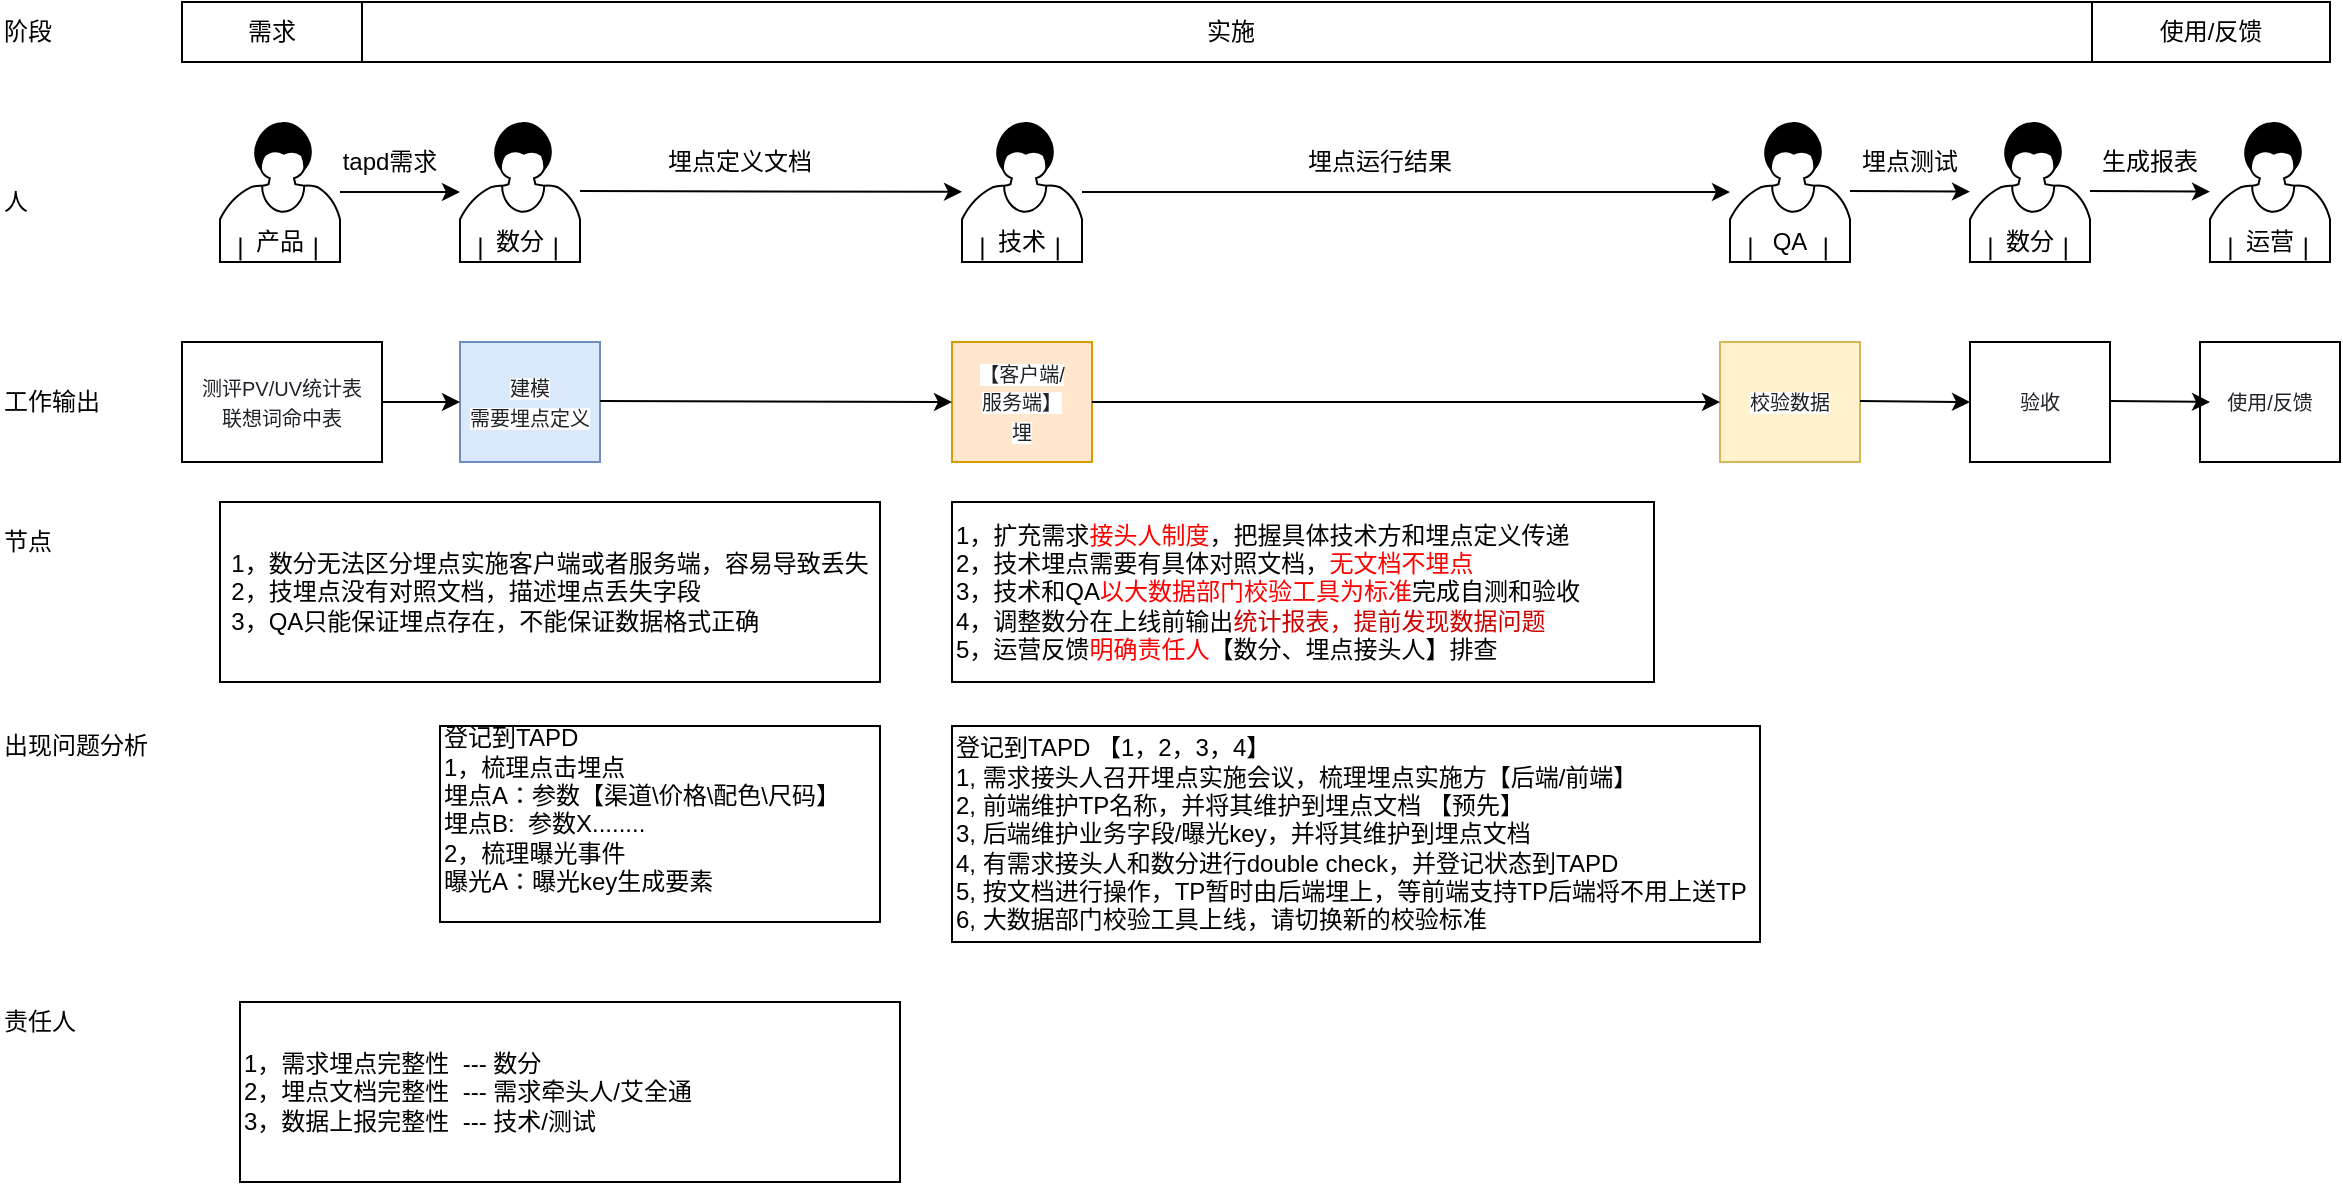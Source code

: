 <mxfile version="13.9.9" type="github">
  <diagram id="2OpyZ2NsxplecvwPvl-V" name="Page-1">
    <mxGraphModel dx="2253" dy="714" grid="1" gridSize="10" guides="1" tooltips="1" connect="1" arrows="1" fold="1" page="1" pageScale="1" pageWidth="827" pageHeight="1169" math="0" shadow="0">
      <root>
        <mxCell id="0" />
        <mxCell id="1" parent="0" />
        <mxCell id="nZjHZP_GbID4JEypJ_5Y-8" value="" style="shape=mxgraph.bpmn.user_task;html=1;outlineConnect=0;" parent="1" vertex="1">
          <mxGeometry x="70" y="100" width="60" height="70" as="geometry" />
        </mxCell>
        <mxCell id="nZjHZP_GbID4JEypJ_5Y-9" value="产品" style="text;html=1;strokeColor=none;fillColor=none;align=center;verticalAlign=middle;whiteSpace=wrap;rounded=0;" parent="1" vertex="1">
          <mxGeometry x="80" y="150" width="40" height="20" as="geometry" />
        </mxCell>
        <mxCell id="nZjHZP_GbID4JEypJ_5Y-10" value="" style="shape=mxgraph.bpmn.user_task;html=1;outlineConnect=0;" parent="1" vertex="1">
          <mxGeometry x="190" y="100" width="60" height="70" as="geometry" />
        </mxCell>
        <mxCell id="nZjHZP_GbID4JEypJ_5Y-11" value="数分" style="text;html=1;strokeColor=none;fillColor=none;align=center;verticalAlign=middle;whiteSpace=wrap;rounded=0;" parent="1" vertex="1">
          <mxGeometry x="200" y="150" width="40" height="20" as="geometry" />
        </mxCell>
        <mxCell id="nZjHZP_GbID4JEypJ_5Y-12" value="" style="shape=mxgraph.bpmn.user_task;html=1;outlineConnect=0;" parent="1" vertex="1">
          <mxGeometry x="441" y="100" width="60" height="70" as="geometry" />
        </mxCell>
        <mxCell id="nZjHZP_GbID4JEypJ_5Y-13" value="技术" style="text;html=1;strokeColor=none;fillColor=none;align=center;verticalAlign=middle;whiteSpace=wrap;rounded=0;" parent="1" vertex="1">
          <mxGeometry x="451" y="150" width="40" height="20" as="geometry" />
        </mxCell>
        <mxCell id="nZjHZP_GbID4JEypJ_5Y-14" value="" style="shape=mxgraph.bpmn.user_task;html=1;outlineConnect=0;" parent="1" vertex="1">
          <mxGeometry x="825" y="100" width="60" height="70" as="geometry" />
        </mxCell>
        <mxCell id="nZjHZP_GbID4JEypJ_5Y-15" value="QA" style="text;html=1;strokeColor=none;fillColor=none;align=center;verticalAlign=middle;whiteSpace=wrap;rounded=0;" parent="1" vertex="1">
          <mxGeometry x="835" y="150" width="40" height="20" as="geometry" />
        </mxCell>
        <mxCell id="nZjHZP_GbID4JEypJ_5Y-16" value="" style="shape=mxgraph.bpmn.user_task;html=1;outlineConnect=0;" parent="1" vertex="1">
          <mxGeometry x="945" y="100" width="60" height="70" as="geometry" />
        </mxCell>
        <mxCell id="nZjHZP_GbID4JEypJ_5Y-21" value="数分" style="text;html=1;strokeColor=none;fillColor=none;align=center;verticalAlign=middle;whiteSpace=wrap;rounded=0;" parent="1" vertex="1">
          <mxGeometry x="955" y="150" width="40" height="20" as="geometry" />
        </mxCell>
        <mxCell id="nZjHZP_GbID4JEypJ_5Y-22" value="" style="shape=mxgraph.bpmn.user_task;html=1;outlineConnect=0;" parent="1" vertex="1">
          <mxGeometry x="1065" y="100" width="60" height="70" as="geometry" />
        </mxCell>
        <mxCell id="nZjHZP_GbID4JEypJ_5Y-23" value="运营" style="text;html=1;strokeColor=none;fillColor=none;align=center;verticalAlign=middle;whiteSpace=wrap;rounded=0;" parent="1" vertex="1">
          <mxGeometry x="1075" y="150" width="40" height="20" as="geometry" />
        </mxCell>
        <mxCell id="nZjHZP_GbID4JEypJ_5Y-24" value="" style="endArrow=classic;html=1;" parent="1" source="nZjHZP_GbID4JEypJ_5Y-8" target="nZjHZP_GbID4JEypJ_5Y-10" edge="1">
          <mxGeometry width="50" height="50" relative="1" as="geometry">
            <mxPoint x="130" y="170" as="sourcePoint" />
            <mxPoint x="180" y="120" as="targetPoint" />
          </mxGeometry>
        </mxCell>
        <mxCell id="nZjHZP_GbID4JEypJ_5Y-25" value="" style="endArrow=classic;html=1;" parent="1" target="nZjHZP_GbID4JEypJ_5Y-12" edge="1">
          <mxGeometry width="50" height="50" relative="1" as="geometry">
            <mxPoint x="250" y="134.5" as="sourcePoint" />
            <mxPoint x="310" y="134.5" as="targetPoint" />
          </mxGeometry>
        </mxCell>
        <mxCell id="nZjHZP_GbID4JEypJ_5Y-26" value="" style="endArrow=classic;html=1;" parent="1" edge="1" target="nZjHZP_GbID4JEypJ_5Y-14" source="nZjHZP_GbID4JEypJ_5Y-12">
          <mxGeometry width="50" height="50" relative="1" as="geometry">
            <mxPoint x="590" y="135" as="sourcePoint" />
            <mxPoint x="755" y="134.833" as="targetPoint" />
          </mxGeometry>
        </mxCell>
        <mxCell id="nZjHZP_GbID4JEypJ_5Y-27" value="" style="endArrow=classic;html=1;" parent="1" edge="1">
          <mxGeometry width="50" height="50" relative="1" as="geometry">
            <mxPoint x="885" y="134.5" as="sourcePoint" />
            <mxPoint x="945" y="134.833" as="targetPoint" />
          </mxGeometry>
        </mxCell>
        <mxCell id="nZjHZP_GbID4JEypJ_5Y-29" value="" style="endArrow=classic;html=1;" parent="1" edge="1">
          <mxGeometry width="50" height="50" relative="1" as="geometry">
            <mxPoint x="1005" y="134.5" as="sourcePoint" />
            <mxPoint x="1065" y="134.833" as="targetPoint" />
          </mxGeometry>
        </mxCell>
        <mxCell id="nZjHZP_GbID4JEypJ_5Y-30" value="&lt;font color=&quot;#1f2329&quot;&gt;&lt;span style=&quot;font-size: 10px ; background-color: rgb(255 , 255 , 255)&quot;&gt;测评PV/UV统计表&lt;br&gt;联想词命中表&lt;br&gt;&lt;/span&gt;&lt;/font&gt;" style="rounded=0;whiteSpace=wrap;html=1;" parent="1" vertex="1">
          <mxGeometry x="51" y="210" width="100" height="60" as="geometry" />
        </mxCell>
        <mxCell id="nZjHZP_GbID4JEypJ_5Y-31" value="&lt;font color=&quot;#1f2329&quot;&gt;&lt;span style=&quot;font-size: 10px ; background-color: rgb(255 , 255 , 255)&quot;&gt;建模&lt;br&gt;需要埋点定义&lt;br&gt;&lt;/span&gt;&lt;/font&gt;" style="rounded=0;whiteSpace=wrap;html=1;fillColor=#dae8fc;strokeColor=#6c8ebf;" parent="1" vertex="1">
          <mxGeometry x="190" y="210" width="70" height="60" as="geometry" />
        </mxCell>
        <mxCell id="nZjHZP_GbID4JEypJ_5Y-32" value="&lt;font color=&quot;#1f2329&quot;&gt;&lt;span style=&quot;font-size: 10px ; background-color: rgb(255 , 255 , 255)&quot;&gt;【客户端/&lt;br&gt;服务端】&lt;br&gt;埋&lt;br&gt;&lt;/span&gt;&lt;/font&gt;" style="rounded=0;whiteSpace=wrap;html=1;fillColor=#ffe6cc;strokeColor=#d79b00;" parent="1" vertex="1">
          <mxGeometry x="436" y="210" width="70" height="60" as="geometry" />
        </mxCell>
        <mxCell id="nZjHZP_GbID4JEypJ_5Y-33" value="&lt;font color=&quot;#1f2329&quot;&gt;&lt;span style=&quot;font-size: 10px ; background-color: rgb(255 , 255 , 255)&quot;&gt;校验数据&lt;br&gt;&lt;/span&gt;&lt;/font&gt;" style="rounded=0;whiteSpace=wrap;html=1;fillColor=#fff2cc;strokeColor=#d6b656;" parent="1" vertex="1">
          <mxGeometry x="820" y="210" width="70" height="60" as="geometry" />
        </mxCell>
        <mxCell id="nZjHZP_GbID4JEypJ_5Y-34" value="&lt;font color=&quot;#1f2329&quot;&gt;&lt;span style=&quot;font-size: 10px ; background-color: rgb(255 , 255 , 255)&quot;&gt;验收&lt;br&gt;&lt;/span&gt;&lt;/font&gt;" style="rounded=0;whiteSpace=wrap;html=1;" parent="1" vertex="1">
          <mxGeometry x="945" y="210" width="70" height="60" as="geometry" />
        </mxCell>
        <mxCell id="nZjHZP_GbID4JEypJ_5Y-35" value="&lt;font color=&quot;#1f2329&quot;&gt;&lt;span style=&quot;font-size: 10px ; background-color: rgb(255 , 255 , 255)&quot;&gt;使用/反馈&lt;br&gt;&lt;/span&gt;&lt;/font&gt;" style="rounded=0;whiteSpace=wrap;html=1;" parent="1" vertex="1">
          <mxGeometry x="1060" y="210" width="70" height="60" as="geometry" />
        </mxCell>
        <mxCell id="nZjHZP_GbID4JEypJ_5Y-37" value="" style="endArrow=classic;html=1;" parent="1" source="nZjHZP_GbID4JEypJ_5Y-30" edge="1">
          <mxGeometry width="50" height="50" relative="1" as="geometry">
            <mxPoint x="150" y="290" as="sourcePoint" />
            <mxPoint x="190" y="240" as="targetPoint" />
          </mxGeometry>
        </mxCell>
        <mxCell id="nZjHZP_GbID4JEypJ_5Y-38" value="" style="endArrow=classic;html=1;entryX=0;entryY=0.5;entryDx=0;entryDy=0;" parent="1" target="nZjHZP_GbID4JEypJ_5Y-32" edge="1">
          <mxGeometry width="50" height="50" relative="1" as="geometry">
            <mxPoint x="260" y="239.5" as="sourcePoint" />
            <mxPoint x="300" y="239.5" as="targetPoint" />
          </mxGeometry>
        </mxCell>
        <mxCell id="nZjHZP_GbID4JEypJ_5Y-39" value="" style="endArrow=classic;html=1;" parent="1" edge="1" target="nZjHZP_GbID4JEypJ_5Y-33" source="nZjHZP_GbID4JEypJ_5Y-32">
          <mxGeometry width="50" height="50" relative="1" as="geometry">
            <mxPoint x="700" y="239.5" as="sourcePoint" />
            <mxPoint x="745" y="240" as="targetPoint" />
          </mxGeometry>
        </mxCell>
        <mxCell id="nZjHZP_GbID4JEypJ_5Y-40" value="" style="endArrow=classic;html=1;entryX=0;entryY=0.5;entryDx=0;entryDy=0;" parent="1" target="nZjHZP_GbID4JEypJ_5Y-34" edge="1">
          <mxGeometry width="50" height="50" relative="1" as="geometry">
            <mxPoint x="890" y="239.5" as="sourcePoint" />
            <mxPoint x="935" y="240" as="targetPoint" />
          </mxGeometry>
        </mxCell>
        <mxCell id="nZjHZP_GbID4JEypJ_5Y-42" value="" style="endArrow=classic;html=1;" parent="1" edge="1">
          <mxGeometry width="50" height="50" relative="1" as="geometry">
            <mxPoint x="1015" y="239.5" as="sourcePoint" />
            <mxPoint x="1065" y="240" as="targetPoint" />
          </mxGeometry>
        </mxCell>
        <mxCell id="nZjHZP_GbID4JEypJ_5Y-44" value="&lt;div style=&quot;text-align: left&quot;&gt;&lt;span&gt;1，数分无法区分埋点实施客户端或者服务端，容易导致丢失&lt;/span&gt;&lt;br&gt;&lt;/div&gt;&lt;div style=&quot;text-align: left&quot;&gt;&lt;span&gt;2，技埋点没有对照文档，描述埋点丢失字段&lt;/span&gt;&lt;/div&gt;&lt;div style=&quot;text-align: left&quot;&gt;&lt;span&gt;3，QA只能保证埋点存在，不能保证数据格式正确&lt;/span&gt;&lt;/div&gt;" style="rounded=0;whiteSpace=wrap;html=1;" parent="1" vertex="1">
          <mxGeometry x="70" y="290" width="330" height="90" as="geometry" />
        </mxCell>
        <mxCell id="nZjHZP_GbID4JEypJ_5Y-45" value="&lt;div&gt;1，扩充需求&lt;font color=&quot;#ff0000&quot;&gt;接头人制度&lt;/font&gt;，把握具体技术方和埋点定义传递&lt;/div&gt;&lt;div&gt;2，技术埋点需要有具体对照文档，&lt;font color=&quot;#ff0000&quot;&gt;无文档不埋点&lt;/font&gt;&lt;/div&gt;&lt;div&gt;3，技术和QA&lt;font color=&quot;#ff0000&quot;&gt;以大数据部门校验工具为标准&lt;/font&gt;完成自测和验收&lt;/div&gt;&lt;div&gt;4，调整数分在上线前输出&lt;font color=&quot;#cc0000&quot;&gt;统计报表，提前发现数据问题&lt;/font&gt;&lt;/div&gt;&lt;div&gt;&lt;div&gt;5，运营反馈&lt;font color=&quot;#ff0000&quot;&gt;明确责任人&lt;/font&gt;【数分、埋点接头人】排查&lt;/div&gt;&lt;/div&gt;" style="rounded=0;whiteSpace=wrap;html=1;align=left;" parent="1" vertex="1">
          <mxGeometry x="436" y="290" width="351" height="90" as="geometry" />
        </mxCell>
        <mxCell id="nZjHZP_GbID4JEypJ_5Y-46" value="需求" style="rounded=0;whiteSpace=wrap;html=1;" parent="1" vertex="1">
          <mxGeometry x="51" y="40" width="90" height="30" as="geometry" />
        </mxCell>
        <mxCell id="nZjHZP_GbID4JEypJ_5Y-47" value="实施" style="rounded=0;whiteSpace=wrap;html=1;" parent="1" vertex="1">
          <mxGeometry x="141" y="40" width="869" height="30" as="geometry" />
        </mxCell>
        <mxCell id="nZjHZP_GbID4JEypJ_5Y-48" value="使用/反馈" style="rounded=0;whiteSpace=wrap;html=1;" parent="1" vertex="1">
          <mxGeometry x="1006" y="40" width="119" height="30" as="geometry" />
        </mxCell>
        <mxCell id="umj2pTrckc06KtbFGjhR-1" value="tapd需求" style="text;html=1;strokeColor=none;fillColor=none;align=center;verticalAlign=middle;whiteSpace=wrap;rounded=0;" parent="1" vertex="1">
          <mxGeometry x="130" y="110" width="50" height="20" as="geometry" />
        </mxCell>
        <mxCell id="umj2pTrckc06KtbFGjhR-2" value="埋点定义文档" style="text;html=1;strokeColor=none;fillColor=none;align=center;verticalAlign=middle;whiteSpace=wrap;rounded=0;" parent="1" vertex="1">
          <mxGeometry x="280" y="110" width="100" height="20" as="geometry" />
        </mxCell>
        <mxCell id="umj2pTrckc06KtbFGjhR-3" value="埋点运行结果" style="text;html=1;strokeColor=none;fillColor=none;align=center;verticalAlign=middle;whiteSpace=wrap;rounded=0;" parent="1" vertex="1">
          <mxGeometry x="590" y="110" width="120" height="20" as="geometry" />
        </mxCell>
        <mxCell id="umj2pTrckc06KtbFGjhR-5" value="埋点测试" style="text;html=1;strokeColor=none;fillColor=none;align=center;verticalAlign=middle;whiteSpace=wrap;rounded=0;" parent="1" vertex="1">
          <mxGeometry x="885" y="110" width="60" height="20" as="geometry" />
        </mxCell>
        <mxCell id="umj2pTrckc06KtbFGjhR-6" value="生成报表" style="text;html=1;strokeColor=none;fillColor=none;align=center;verticalAlign=middle;whiteSpace=wrap;rounded=0;" parent="1" vertex="1">
          <mxGeometry x="1005" y="110" width="60" height="20" as="geometry" />
        </mxCell>
        <mxCell id="umj2pTrckc06KtbFGjhR-7" value="阶段" style="text;html=1;strokeColor=none;fillColor=none;align=left;verticalAlign=middle;whiteSpace=wrap;rounded=0;" parent="1" vertex="1">
          <mxGeometry x="-40" y="45" width="40" height="20" as="geometry" />
        </mxCell>
        <mxCell id="umj2pTrckc06KtbFGjhR-8" value="人" style="text;html=1;strokeColor=none;fillColor=none;align=left;verticalAlign=middle;whiteSpace=wrap;rounded=0;" parent="1" vertex="1">
          <mxGeometry x="-40" y="130" width="40" height="20" as="geometry" />
        </mxCell>
        <mxCell id="umj2pTrckc06KtbFGjhR-9" value="工作输出" style="text;html=1;strokeColor=none;fillColor=none;align=left;verticalAlign=middle;whiteSpace=wrap;rounded=0;" parent="1" vertex="1">
          <mxGeometry x="-40" y="230" width="55" height="20" as="geometry" />
        </mxCell>
        <mxCell id="umj2pTrckc06KtbFGjhR-10" value="出现问题分析" style="text;html=1;strokeColor=none;fillColor=none;align=left;verticalAlign=middle;whiteSpace=wrap;rounded=0;" parent="1" vertex="1">
          <mxGeometry x="-40" y="402" width="80" height="20" as="geometry" />
        </mxCell>
        <mxCell id="cm4KdflAYXEXYrAGIoxH-2" value="节点" style="text;html=1;strokeColor=none;fillColor=none;align=left;verticalAlign=middle;whiteSpace=wrap;rounded=0;" vertex="1" parent="1">
          <mxGeometry x="-40" y="300" width="40" height="20" as="geometry" />
        </mxCell>
        <mxCell id="cm4KdflAYXEXYrAGIoxH-4" value="&lt;div&gt;&lt;span&gt;登记到TAPD&lt;/span&gt;&lt;/div&gt;&lt;div&gt;1，梳理点击埋点&lt;br&gt;埋点A：参数【渠道\价格\配色\尺码】&lt;br&gt;&lt;/div&gt;&lt;div&gt;埋点B:&amp;nbsp; 参数X........&lt;/div&gt;2，梳理&lt;span&gt;曝光事件&lt;/span&gt;&lt;br&gt;&lt;div&gt;曝光A：曝光key生成要素&lt;br&gt;&lt;br&gt;&lt;/div&gt;" style="rounded=0;whiteSpace=wrap;html=1;align=left;" vertex="1" parent="1">
          <mxGeometry x="180" y="402" width="220" height="98" as="geometry" />
        </mxCell>
        <mxCell id="cm4KdflAYXEXYrAGIoxH-7" value="&lt;div&gt;登记到TAPD 【1，2，3，4】&lt;/div&gt;&lt;div&gt;1, 需求接头人召开埋点实施会议，梳理埋点实施方【后端/前端】&lt;/div&gt;&lt;div&gt;2, 前端维护TP名称，并将其维护到埋点文档 【预先】&lt;/div&gt;&lt;div&gt;3, 后端维护业务字段/曝光key，并将其维护到埋点文档&lt;br&gt;4, 有需求接头人和数分进行double check，并登记状态到TAPD&lt;br&gt;5, 按文档进行操作，TP暂时由后端埋上，等前端支持TP后端将不用上送TP&lt;/div&gt;&lt;div&gt;6, 大数据部门校验工具上线，请切换新的校验标准&lt;/div&gt;" style="rounded=0;whiteSpace=wrap;html=1;align=left;" vertex="1" parent="1">
          <mxGeometry x="436" y="402" width="404" height="108" as="geometry" />
        </mxCell>
        <mxCell id="cm4KdflAYXEXYrAGIoxH-10" value="&lt;div style=&quot;&quot;&gt;1，需求埋点完整性&amp;nbsp; --- 数分&lt;br&gt;2，埋点文档完整性&amp;nbsp; --- 需求牵头人/艾全通&lt;/div&gt;&lt;div style=&quot;&quot;&gt;3，数据上报完整性&amp;nbsp; --- 技术/测试&lt;/div&gt;" style="rounded=0;whiteSpace=wrap;html=1;align=left;" vertex="1" parent="1">
          <mxGeometry x="80" y="540" width="330" height="90" as="geometry" />
        </mxCell>
        <mxCell id="cm4KdflAYXEXYrAGIoxH-12" value="责任人" style="text;html=1;strokeColor=none;fillColor=none;align=left;verticalAlign=middle;whiteSpace=wrap;rounded=0;" vertex="1" parent="1">
          <mxGeometry x="-40" y="540" width="55" height="20" as="geometry" />
        </mxCell>
      </root>
    </mxGraphModel>
  </diagram>
</mxfile>
